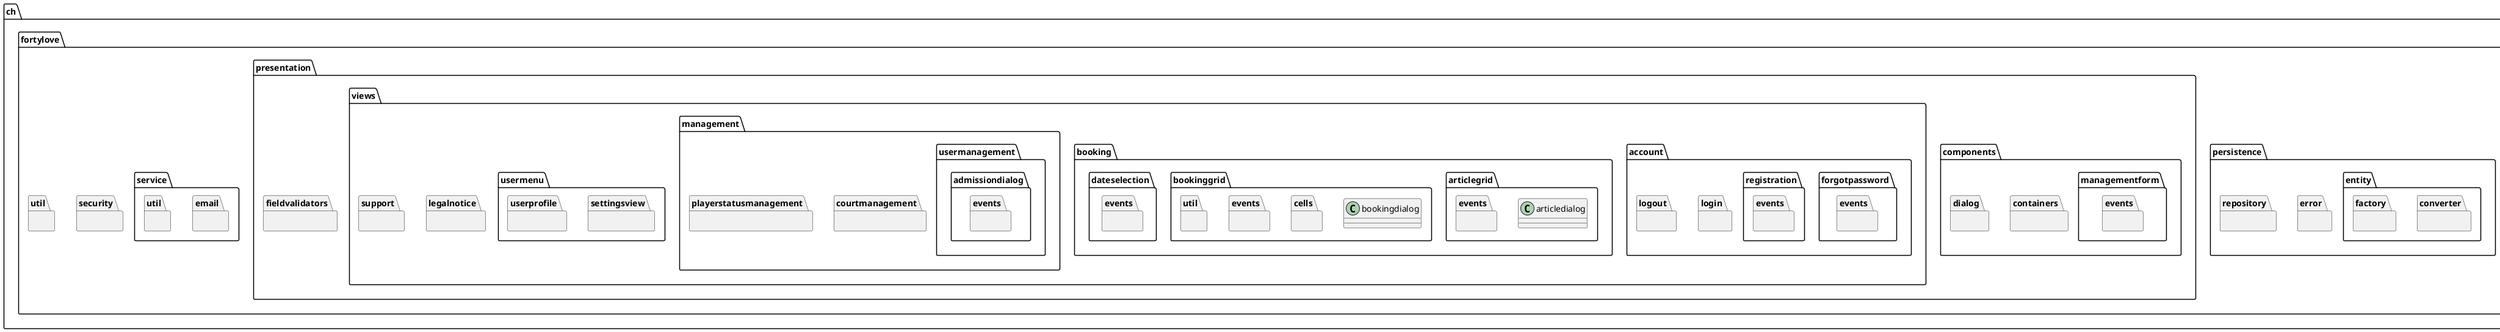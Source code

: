 @startuml

package "ch" {
  package "fortylove" {

    package "configuration" {
      package "devsetupdata" {
        class data
      }
      package "setupdata" {
        class data
      }
    }

    package "persistence" {
      package "entity" {
        package "converter" {}
        package "factory" {}
      }
      package "error" {}
      package "repository" {}
    }

    package "presentation" {
      package "components" {
        package "containers" {}
        package "dialog" {}
        package "managementform" {
          package "events" {}
        }
      }
      package "fieldvalidators" {}
      package "views" {
        package "account" {
          package "forgotpassword" {
            package "events" {}
          }
          package "login" {}
          package "logout" {}
          package "registration" {
            package "events" {}
          }
        }
        package "booking" {
          package "articlegrid" {
            class articledialog
            package "events" {}
          }
          package "bookinggrid" {
            class bookingdialog
            package "cells" {}
            package "events" {}
            package "util" {}
          }
          package "dateselection" {
            package "events" {}
          }
        }
        package "legalnotice" {}
        package "management" {
          package "courtmanagement" {}
          package "playerstatusmanagement" {}
          package "usermanagement" {
            package "admissiondialog" {
              package "events" {}
            }
          }
        }
        package "support" {}
        package "usermenu" {
          package "settingsview" {}
          package "userprofile" {}
        }
      }
    }

    package "security" {}

    package "service" {
      package "email" {}
      package "util" {}
    }

    package "util" {}
  }
}

@enduml
